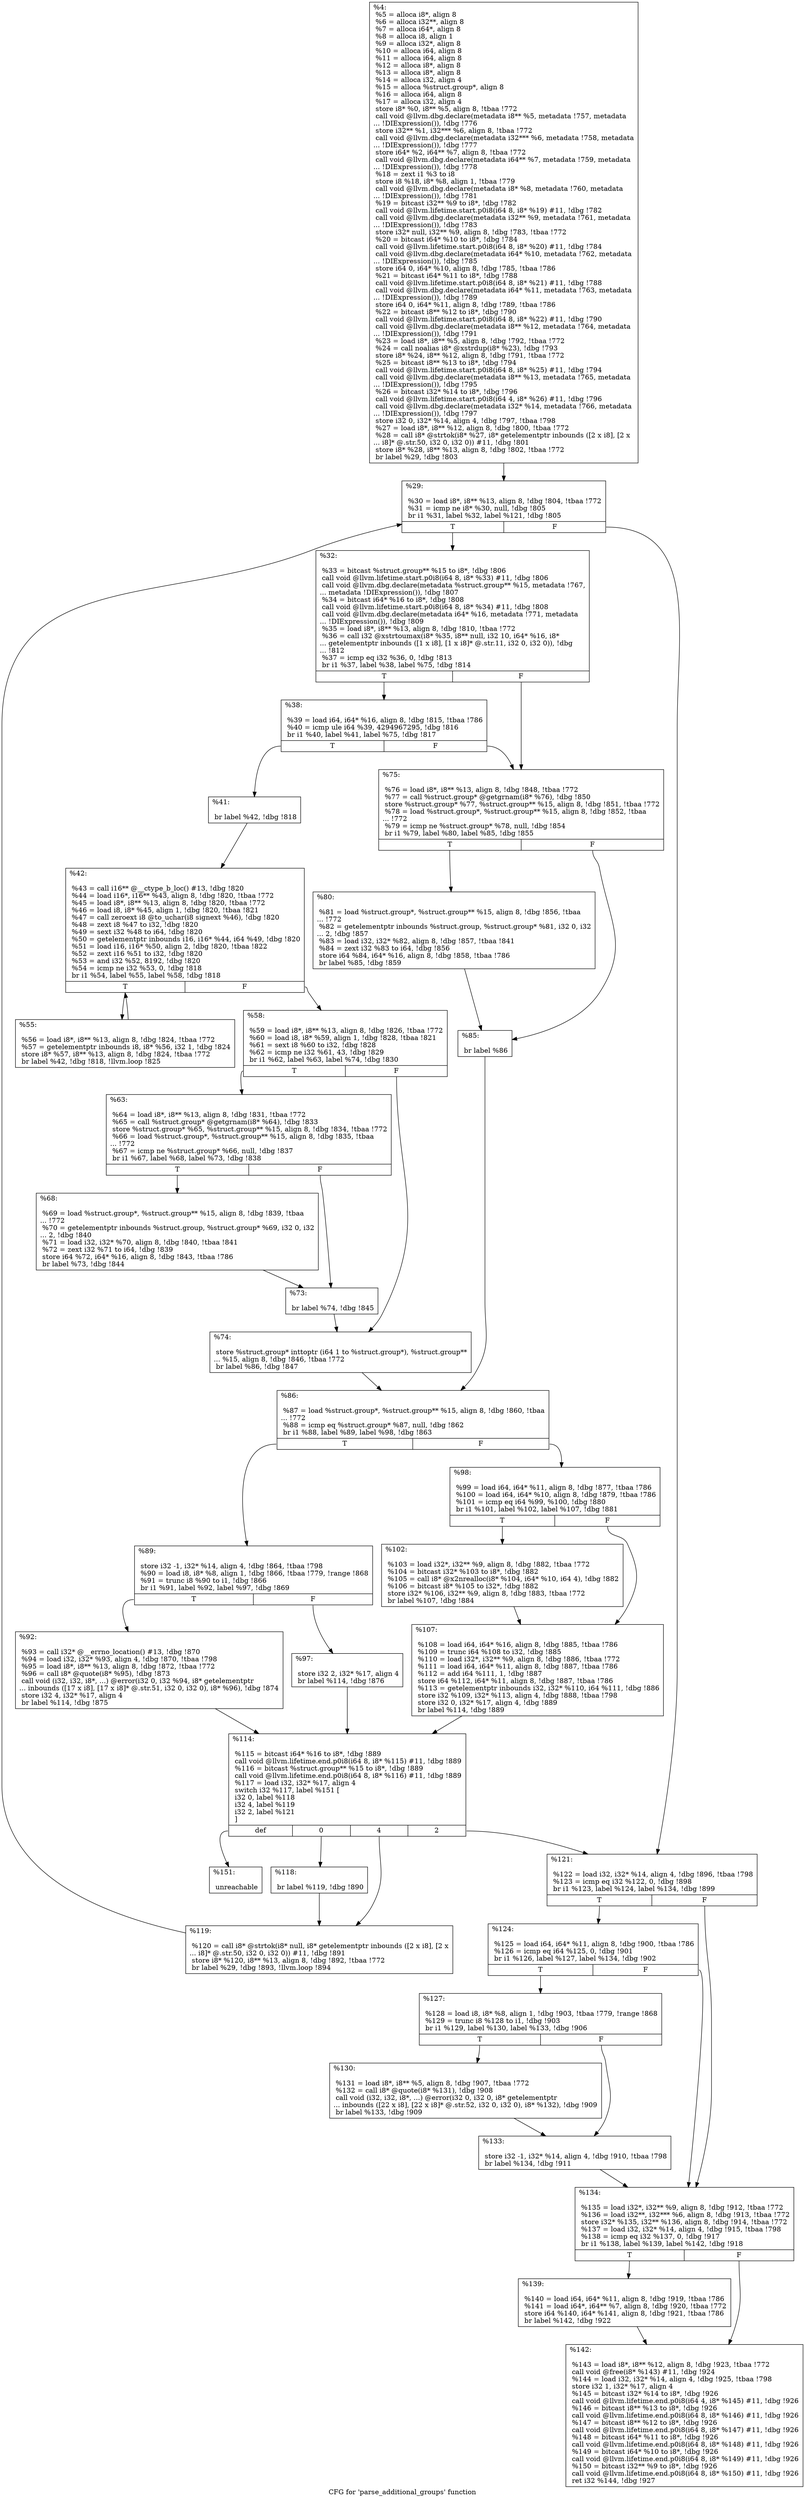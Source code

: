 digraph "CFG for 'parse_additional_groups' function" {
	label="CFG for 'parse_additional_groups' function";

	Node0xe450f0 [shape=record,label="{%4:\l  %5 = alloca i8*, align 8\l  %6 = alloca i32**, align 8\l  %7 = alloca i64*, align 8\l  %8 = alloca i8, align 1\l  %9 = alloca i32*, align 8\l  %10 = alloca i64, align 8\l  %11 = alloca i64, align 8\l  %12 = alloca i8*, align 8\l  %13 = alloca i8*, align 8\l  %14 = alloca i32, align 4\l  %15 = alloca %struct.group*, align 8\l  %16 = alloca i64, align 8\l  %17 = alloca i32, align 4\l  store i8* %0, i8** %5, align 8, !tbaa !772\l  call void @llvm.dbg.declare(metadata i8** %5, metadata !757, metadata\l... !DIExpression()), !dbg !776\l  store i32** %1, i32*** %6, align 8, !tbaa !772\l  call void @llvm.dbg.declare(metadata i32*** %6, metadata !758, metadata\l... !DIExpression()), !dbg !777\l  store i64* %2, i64** %7, align 8, !tbaa !772\l  call void @llvm.dbg.declare(metadata i64** %7, metadata !759, metadata\l... !DIExpression()), !dbg !778\l  %18 = zext i1 %3 to i8\l  store i8 %18, i8* %8, align 1, !tbaa !779\l  call void @llvm.dbg.declare(metadata i8* %8, metadata !760, metadata\l... !DIExpression()), !dbg !781\l  %19 = bitcast i32** %9 to i8*, !dbg !782\l  call void @llvm.lifetime.start.p0i8(i64 8, i8* %19) #11, !dbg !782\l  call void @llvm.dbg.declare(metadata i32** %9, metadata !761, metadata\l... !DIExpression()), !dbg !783\l  store i32* null, i32** %9, align 8, !dbg !783, !tbaa !772\l  %20 = bitcast i64* %10 to i8*, !dbg !784\l  call void @llvm.lifetime.start.p0i8(i64 8, i8* %20) #11, !dbg !784\l  call void @llvm.dbg.declare(metadata i64* %10, metadata !762, metadata\l... !DIExpression()), !dbg !785\l  store i64 0, i64* %10, align 8, !dbg !785, !tbaa !786\l  %21 = bitcast i64* %11 to i8*, !dbg !788\l  call void @llvm.lifetime.start.p0i8(i64 8, i8* %21) #11, !dbg !788\l  call void @llvm.dbg.declare(metadata i64* %11, metadata !763, metadata\l... !DIExpression()), !dbg !789\l  store i64 0, i64* %11, align 8, !dbg !789, !tbaa !786\l  %22 = bitcast i8** %12 to i8*, !dbg !790\l  call void @llvm.lifetime.start.p0i8(i64 8, i8* %22) #11, !dbg !790\l  call void @llvm.dbg.declare(metadata i8** %12, metadata !764, metadata\l... !DIExpression()), !dbg !791\l  %23 = load i8*, i8** %5, align 8, !dbg !792, !tbaa !772\l  %24 = call noalias i8* @xstrdup(i8* %23), !dbg !793\l  store i8* %24, i8** %12, align 8, !dbg !791, !tbaa !772\l  %25 = bitcast i8** %13 to i8*, !dbg !794\l  call void @llvm.lifetime.start.p0i8(i64 8, i8* %25) #11, !dbg !794\l  call void @llvm.dbg.declare(metadata i8** %13, metadata !765, metadata\l... !DIExpression()), !dbg !795\l  %26 = bitcast i32* %14 to i8*, !dbg !796\l  call void @llvm.lifetime.start.p0i8(i64 4, i8* %26) #11, !dbg !796\l  call void @llvm.dbg.declare(metadata i32* %14, metadata !766, metadata\l... !DIExpression()), !dbg !797\l  store i32 0, i32* %14, align 4, !dbg !797, !tbaa !798\l  %27 = load i8*, i8** %12, align 8, !dbg !800, !tbaa !772\l  %28 = call i8* @strtok(i8* %27, i8* getelementptr inbounds ([2 x i8], [2 x\l... i8]* @.str.50, i32 0, i32 0)) #11, !dbg !801\l  store i8* %28, i8** %13, align 8, !dbg !802, !tbaa !772\l  br label %29, !dbg !803\l}"];
	Node0xe450f0 -> Node0xe457f0;
	Node0xe457f0 [shape=record,label="{%29:\l\l  %30 = load i8*, i8** %13, align 8, !dbg !804, !tbaa !772\l  %31 = icmp ne i8* %30, null, !dbg !805\l  br i1 %31, label %32, label %121, !dbg !805\l|{<s0>T|<s1>F}}"];
	Node0xe457f0:s0 -> Node0xe45840;
	Node0xe457f0:s1 -> Node0xe45f70;
	Node0xe45840 [shape=record,label="{%32:\l\l  %33 = bitcast %struct.group** %15 to i8*, !dbg !806\l  call void @llvm.lifetime.start.p0i8(i64 8, i8* %33) #11, !dbg !806\l  call void @llvm.dbg.declare(metadata %struct.group** %15, metadata !767,\l... metadata !DIExpression()), !dbg !807\l  %34 = bitcast i64* %16 to i8*, !dbg !808\l  call void @llvm.lifetime.start.p0i8(i64 8, i8* %34) #11, !dbg !808\l  call void @llvm.dbg.declare(metadata i64* %16, metadata !771, metadata\l... !DIExpression()), !dbg !809\l  %35 = load i8*, i8** %13, align 8, !dbg !810, !tbaa !772\l  %36 = call i32 @xstrtoumax(i8* %35, i8** null, i32 10, i64* %16, i8*\l... getelementptr inbounds ([1 x i8], [1 x i8]* @.str.11, i32 0, i32 0)), !dbg\l... !812\l  %37 = icmp eq i32 %36, 0, !dbg !813\l  br i1 %37, label %38, label %75, !dbg !814\l|{<s0>T|<s1>F}}"];
	Node0xe45840:s0 -> Node0xe45890;
	Node0xe45840:s1 -> Node0xe45b60;
	Node0xe45890 [shape=record,label="{%38:\l\l  %39 = load i64, i64* %16, align 8, !dbg !815, !tbaa !786\l  %40 = icmp ule i64 %39, 4294967295, !dbg !816\l  br i1 %40, label %41, label %75, !dbg !817\l|{<s0>T|<s1>F}}"];
	Node0xe45890:s0 -> Node0xe458e0;
	Node0xe45890:s1 -> Node0xe45b60;
	Node0xe458e0 [shape=record,label="{%41:\l\l  br label %42, !dbg !818\l}"];
	Node0xe458e0 -> Node0xe45930;
	Node0xe45930 [shape=record,label="{%42:\l\l  %43 = call i16** @__ctype_b_loc() #13, !dbg !820\l  %44 = load i16*, i16** %43, align 8, !dbg !820, !tbaa !772\l  %45 = load i8*, i8** %13, align 8, !dbg !820, !tbaa !772\l  %46 = load i8, i8* %45, align 1, !dbg !820, !tbaa !821\l  %47 = call zeroext i8 @to_uchar(i8 signext %46), !dbg !820\l  %48 = zext i8 %47 to i32, !dbg !820\l  %49 = sext i32 %48 to i64, !dbg !820\l  %50 = getelementptr inbounds i16, i16* %44, i64 %49, !dbg !820\l  %51 = load i16, i16* %50, align 2, !dbg !820, !tbaa !822\l  %52 = zext i16 %51 to i32, !dbg !820\l  %53 = and i32 %52, 8192, !dbg !820\l  %54 = icmp ne i32 %53, 0, !dbg !818\l  br i1 %54, label %55, label %58, !dbg !818\l|{<s0>T|<s1>F}}"];
	Node0xe45930:s0 -> Node0xe45980;
	Node0xe45930:s1 -> Node0xe459d0;
	Node0xe45980 [shape=record,label="{%55:\l\l  %56 = load i8*, i8** %13, align 8, !dbg !824, !tbaa !772\l  %57 = getelementptr inbounds i8, i8* %56, i32 1, !dbg !824\l  store i8* %57, i8** %13, align 8, !dbg !824, !tbaa !772\l  br label %42, !dbg !818, !llvm.loop !825\l}"];
	Node0xe45980 -> Node0xe45930;
	Node0xe459d0 [shape=record,label="{%58:\l\l  %59 = load i8*, i8** %13, align 8, !dbg !826, !tbaa !772\l  %60 = load i8, i8* %59, align 1, !dbg !828, !tbaa !821\l  %61 = sext i8 %60 to i32, !dbg !828\l  %62 = icmp ne i32 %61, 43, !dbg !829\l  br i1 %62, label %63, label %74, !dbg !830\l|{<s0>T|<s1>F}}"];
	Node0xe459d0:s0 -> Node0xe45a20;
	Node0xe459d0:s1 -> Node0xe45b10;
	Node0xe45a20 [shape=record,label="{%63:\l\l  %64 = load i8*, i8** %13, align 8, !dbg !831, !tbaa !772\l  %65 = call %struct.group* @getgrnam(i8* %64), !dbg !833\l  store %struct.group* %65, %struct.group** %15, align 8, !dbg !834, !tbaa !772\l  %66 = load %struct.group*, %struct.group** %15, align 8, !dbg !835, !tbaa\l... !772\l  %67 = icmp ne %struct.group* %66, null, !dbg !837\l  br i1 %67, label %68, label %73, !dbg !838\l|{<s0>T|<s1>F}}"];
	Node0xe45a20:s0 -> Node0xe45a70;
	Node0xe45a20:s1 -> Node0xe45ac0;
	Node0xe45a70 [shape=record,label="{%68:\l\l  %69 = load %struct.group*, %struct.group** %15, align 8, !dbg !839, !tbaa\l... !772\l  %70 = getelementptr inbounds %struct.group, %struct.group* %69, i32 0, i32\l... 2, !dbg !840\l  %71 = load i32, i32* %70, align 8, !dbg !840, !tbaa !841\l  %72 = zext i32 %71 to i64, !dbg !839\l  store i64 %72, i64* %16, align 8, !dbg !843, !tbaa !786\l  br label %73, !dbg !844\l}"];
	Node0xe45a70 -> Node0xe45ac0;
	Node0xe45ac0 [shape=record,label="{%73:\l\l  br label %74, !dbg !845\l}"];
	Node0xe45ac0 -> Node0xe45b10;
	Node0xe45b10 [shape=record,label="{%74:\l\l  store %struct.group* inttoptr (i64 1 to %struct.group*), %struct.group**\l... %15, align 8, !dbg !846, !tbaa !772\l  br label %86, !dbg !847\l}"];
	Node0xe45b10 -> Node0xe45c50;
	Node0xe45b60 [shape=record,label="{%75:\l\l  %76 = load i8*, i8** %13, align 8, !dbg !848, !tbaa !772\l  %77 = call %struct.group* @getgrnam(i8* %76), !dbg !850\l  store %struct.group* %77, %struct.group** %15, align 8, !dbg !851, !tbaa !772\l  %78 = load %struct.group*, %struct.group** %15, align 8, !dbg !852, !tbaa\l... !772\l  %79 = icmp ne %struct.group* %78, null, !dbg !854\l  br i1 %79, label %80, label %85, !dbg !855\l|{<s0>T|<s1>F}}"];
	Node0xe45b60:s0 -> Node0xe45bb0;
	Node0xe45b60:s1 -> Node0xe45c00;
	Node0xe45bb0 [shape=record,label="{%80:\l\l  %81 = load %struct.group*, %struct.group** %15, align 8, !dbg !856, !tbaa\l... !772\l  %82 = getelementptr inbounds %struct.group, %struct.group* %81, i32 0, i32\l... 2, !dbg !857\l  %83 = load i32, i32* %82, align 8, !dbg !857, !tbaa !841\l  %84 = zext i32 %83 to i64, !dbg !856\l  store i64 %84, i64* %16, align 8, !dbg !858, !tbaa !786\l  br label %85, !dbg !859\l}"];
	Node0xe45bb0 -> Node0xe45c00;
	Node0xe45c00 [shape=record,label="{%85:\l\l  br label %86\l}"];
	Node0xe45c00 -> Node0xe45c50;
	Node0xe45c50 [shape=record,label="{%86:\l\l  %87 = load %struct.group*, %struct.group** %15, align 8, !dbg !860, !tbaa\l... !772\l  %88 = icmp eq %struct.group* %87, null, !dbg !862\l  br i1 %88, label %89, label %98, !dbg !863\l|{<s0>T|<s1>F}}"];
	Node0xe45c50:s0 -> Node0xe45ca0;
	Node0xe45c50:s1 -> Node0xe45d90;
	Node0xe45ca0 [shape=record,label="{%89:\l\l  store i32 -1, i32* %14, align 4, !dbg !864, !tbaa !798\l  %90 = load i8, i8* %8, align 1, !dbg !866, !tbaa !779, !range !868\l  %91 = trunc i8 %90 to i1, !dbg !866\l  br i1 %91, label %92, label %97, !dbg !869\l|{<s0>T|<s1>F}}"];
	Node0xe45ca0:s0 -> Node0xe45cf0;
	Node0xe45ca0:s1 -> Node0xe45d40;
	Node0xe45cf0 [shape=record,label="{%92:\l\l  %93 = call i32* @__errno_location() #13, !dbg !870\l  %94 = load i32, i32* %93, align 4, !dbg !870, !tbaa !798\l  %95 = load i8*, i8** %13, align 8, !dbg !872, !tbaa !772\l  %96 = call i8* @quote(i8* %95), !dbg !873\l  call void (i32, i32, i8*, ...) @error(i32 0, i32 %94, i8* getelementptr\l... inbounds ([17 x i8], [17 x i8]* @.str.51, i32 0, i32 0), i8* %96), !dbg !874\l  store i32 4, i32* %17, align 4\l  br label %114, !dbg !875\l}"];
	Node0xe45cf0 -> Node0xe45e80;
	Node0xe45d40 [shape=record,label="{%97:\l\l  store i32 2, i32* %17, align 4\l  br label %114, !dbg !876\l}"];
	Node0xe45d40 -> Node0xe45e80;
	Node0xe45d90 [shape=record,label="{%98:\l\l  %99 = load i64, i64* %11, align 8, !dbg !877, !tbaa !786\l  %100 = load i64, i64* %10, align 8, !dbg !879, !tbaa !786\l  %101 = icmp eq i64 %99, %100, !dbg !880\l  br i1 %101, label %102, label %107, !dbg !881\l|{<s0>T|<s1>F}}"];
	Node0xe45d90:s0 -> Node0xe45de0;
	Node0xe45d90:s1 -> Node0xe45e30;
	Node0xe45de0 [shape=record,label="{%102:\l\l  %103 = load i32*, i32** %9, align 8, !dbg !882, !tbaa !772\l  %104 = bitcast i32* %103 to i8*, !dbg !882\l  %105 = call i8* @x2nrealloc(i8* %104, i64* %10, i64 4), !dbg !882\l  %106 = bitcast i8* %105 to i32*, !dbg !882\l  store i32* %106, i32** %9, align 8, !dbg !883, !tbaa !772\l  br label %107, !dbg !884\l}"];
	Node0xe45de0 -> Node0xe45e30;
	Node0xe45e30 [shape=record,label="{%107:\l\l  %108 = load i64, i64* %16, align 8, !dbg !885, !tbaa !786\l  %109 = trunc i64 %108 to i32, !dbg !885\l  %110 = load i32*, i32** %9, align 8, !dbg !886, !tbaa !772\l  %111 = load i64, i64* %11, align 8, !dbg !887, !tbaa !786\l  %112 = add i64 %111, 1, !dbg !887\l  store i64 %112, i64* %11, align 8, !dbg !887, !tbaa !786\l  %113 = getelementptr inbounds i32, i32* %110, i64 %111, !dbg !886\l  store i32 %109, i32* %113, align 4, !dbg !888, !tbaa !798\l  store i32 0, i32* %17, align 4, !dbg !889\l  br label %114, !dbg !889\l}"];
	Node0xe45e30 -> Node0xe45e80;
	Node0xe45e80 [shape=record,label="{%114:\l\l  %115 = bitcast i64* %16 to i8*, !dbg !889\l  call void @llvm.lifetime.end.p0i8(i64 8, i8* %115) #11, !dbg !889\l  %116 = bitcast %struct.group** %15 to i8*, !dbg !889\l  call void @llvm.lifetime.end.p0i8(i64 8, i8* %116) #11, !dbg !889\l  %117 = load i32, i32* %17, align 4\l  switch i32 %117, label %151 [\l    i32 0, label %118\l    i32 4, label %119\l    i32 2, label %121\l  ]\l|{<s0>def|<s1>0|<s2>4|<s3>2}}"];
	Node0xe45e80:s0 -> Node0xe461f0;
	Node0xe45e80:s1 -> Node0xe45ed0;
	Node0xe45e80:s2 -> Node0xe45f20;
	Node0xe45e80:s3 -> Node0xe45f70;
	Node0xe45ed0 [shape=record,label="{%118:\l\l  br label %119, !dbg !890\l}"];
	Node0xe45ed0 -> Node0xe45f20;
	Node0xe45f20 [shape=record,label="{%119:\l\l  %120 = call i8* @strtok(i8* null, i8* getelementptr inbounds ([2 x i8], [2 x\l... i8]* @.str.50, i32 0, i32 0)) #11, !dbg !891\l  store i8* %120, i8** %13, align 8, !dbg !892, !tbaa !772\l  br label %29, !dbg !893, !llvm.loop !894\l}"];
	Node0xe45f20 -> Node0xe457f0;
	Node0xe45f70 [shape=record,label="{%121:\l\l  %122 = load i32, i32* %14, align 4, !dbg !896, !tbaa !798\l  %123 = icmp eq i32 %122, 0, !dbg !898\l  br i1 %123, label %124, label %134, !dbg !899\l|{<s0>T|<s1>F}}"];
	Node0xe45f70:s0 -> Node0xe45fc0;
	Node0xe45f70:s1 -> Node0xe46100;
	Node0xe45fc0 [shape=record,label="{%124:\l\l  %125 = load i64, i64* %11, align 8, !dbg !900, !tbaa !786\l  %126 = icmp eq i64 %125, 0, !dbg !901\l  br i1 %126, label %127, label %134, !dbg !902\l|{<s0>T|<s1>F}}"];
	Node0xe45fc0:s0 -> Node0xe46010;
	Node0xe45fc0:s1 -> Node0xe46100;
	Node0xe46010 [shape=record,label="{%127:\l\l  %128 = load i8, i8* %8, align 1, !dbg !903, !tbaa !779, !range !868\l  %129 = trunc i8 %128 to i1, !dbg !903\l  br i1 %129, label %130, label %133, !dbg !906\l|{<s0>T|<s1>F}}"];
	Node0xe46010:s0 -> Node0xe46060;
	Node0xe46010:s1 -> Node0xe460b0;
	Node0xe46060 [shape=record,label="{%130:\l\l  %131 = load i8*, i8** %5, align 8, !dbg !907, !tbaa !772\l  %132 = call i8* @quote(i8* %131), !dbg !908\l  call void (i32, i32, i8*, ...) @error(i32 0, i32 0, i8* getelementptr\l... inbounds ([22 x i8], [22 x i8]* @.str.52, i32 0, i32 0), i8* %132), !dbg !909\l  br label %133, !dbg !909\l}"];
	Node0xe46060 -> Node0xe460b0;
	Node0xe460b0 [shape=record,label="{%133:\l\l  store i32 -1, i32* %14, align 4, !dbg !910, !tbaa !798\l  br label %134, !dbg !911\l}"];
	Node0xe460b0 -> Node0xe46100;
	Node0xe46100 [shape=record,label="{%134:\l\l  %135 = load i32*, i32** %9, align 8, !dbg !912, !tbaa !772\l  %136 = load i32**, i32*** %6, align 8, !dbg !913, !tbaa !772\l  store i32* %135, i32** %136, align 8, !dbg !914, !tbaa !772\l  %137 = load i32, i32* %14, align 4, !dbg !915, !tbaa !798\l  %138 = icmp eq i32 %137, 0, !dbg !917\l  br i1 %138, label %139, label %142, !dbg !918\l|{<s0>T|<s1>F}}"];
	Node0xe46100:s0 -> Node0xe46150;
	Node0xe46100:s1 -> Node0xe461a0;
	Node0xe46150 [shape=record,label="{%139:\l\l  %140 = load i64, i64* %11, align 8, !dbg !919, !tbaa !786\l  %141 = load i64*, i64** %7, align 8, !dbg !920, !tbaa !772\l  store i64 %140, i64* %141, align 8, !dbg !921, !tbaa !786\l  br label %142, !dbg !922\l}"];
	Node0xe46150 -> Node0xe461a0;
	Node0xe461a0 [shape=record,label="{%142:\l\l  %143 = load i8*, i8** %12, align 8, !dbg !923, !tbaa !772\l  call void @free(i8* %143) #11, !dbg !924\l  %144 = load i32, i32* %14, align 4, !dbg !925, !tbaa !798\l  store i32 1, i32* %17, align 4\l  %145 = bitcast i32* %14 to i8*, !dbg !926\l  call void @llvm.lifetime.end.p0i8(i64 4, i8* %145) #11, !dbg !926\l  %146 = bitcast i8** %13 to i8*, !dbg !926\l  call void @llvm.lifetime.end.p0i8(i64 8, i8* %146) #11, !dbg !926\l  %147 = bitcast i8** %12 to i8*, !dbg !926\l  call void @llvm.lifetime.end.p0i8(i64 8, i8* %147) #11, !dbg !926\l  %148 = bitcast i64* %11 to i8*, !dbg !926\l  call void @llvm.lifetime.end.p0i8(i64 8, i8* %148) #11, !dbg !926\l  %149 = bitcast i64* %10 to i8*, !dbg !926\l  call void @llvm.lifetime.end.p0i8(i64 8, i8* %149) #11, !dbg !926\l  %150 = bitcast i32** %9 to i8*, !dbg !926\l  call void @llvm.lifetime.end.p0i8(i64 8, i8* %150) #11, !dbg !926\l  ret i32 %144, !dbg !927\l}"];
	Node0xe461f0 [shape=record,label="{%151:\l\l  unreachable\l}"];
}
